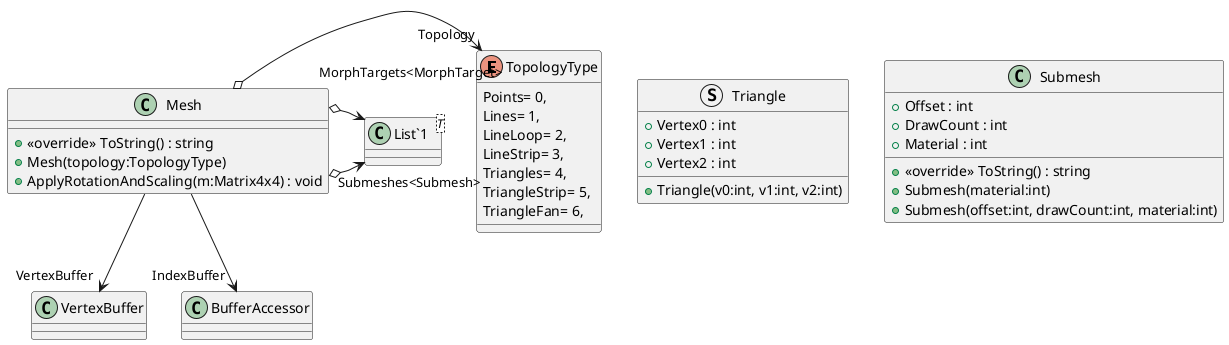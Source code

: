@startuml
enum TopologyType {
    Points= 0,
    Lines= 1,
    LineLoop= 2,
    LineStrip= 3,
    Triangles= 4,
    TriangleStrip= 5,
    TriangleFan= 6,
}
struct Triangle {
    + Vertex0 : int
    + Vertex1 : int
    + Vertex2 : int
    + Triangle(v0:int, v1:int, v2:int)
}
class Submesh {
    + Offset : int
    + DrawCount : int
    + Material : int
    + <<override>> ToString() : string
    + Submesh(material:int)
    + Submesh(offset:int, drawCount:int, material:int)
}
class Mesh {
    + <<override>> ToString() : string
    + Mesh(topology:TopologyType)
    + ApplyRotationAndScaling(m:Matrix4x4) : void
}
class "List`1"<T> {
}
Mesh --> "VertexBuffer" VertexBuffer
Mesh --> "IndexBuffer" BufferAccessor
Mesh o-> "Topology" TopologyType
Mesh o-> "Submeshes<Submesh>" "List`1"
Mesh o-> "MorphTargets<MorphTarget>" "List`1"
@enduml
